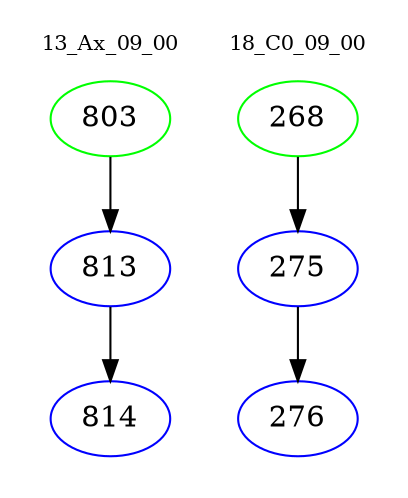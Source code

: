 digraph{
subgraph cluster_0 {
color = white
label = "13_Ax_09_00";
fontsize=10;
T0_803 [label="803", color="green"]
T0_803 -> T0_813 [color="black"]
T0_813 [label="813", color="blue"]
T0_813 -> T0_814 [color="black"]
T0_814 [label="814", color="blue"]
}
subgraph cluster_1 {
color = white
label = "18_C0_09_00";
fontsize=10;
T1_268 [label="268", color="green"]
T1_268 -> T1_275 [color="black"]
T1_275 [label="275", color="blue"]
T1_275 -> T1_276 [color="black"]
T1_276 [label="276", color="blue"]
}
}
